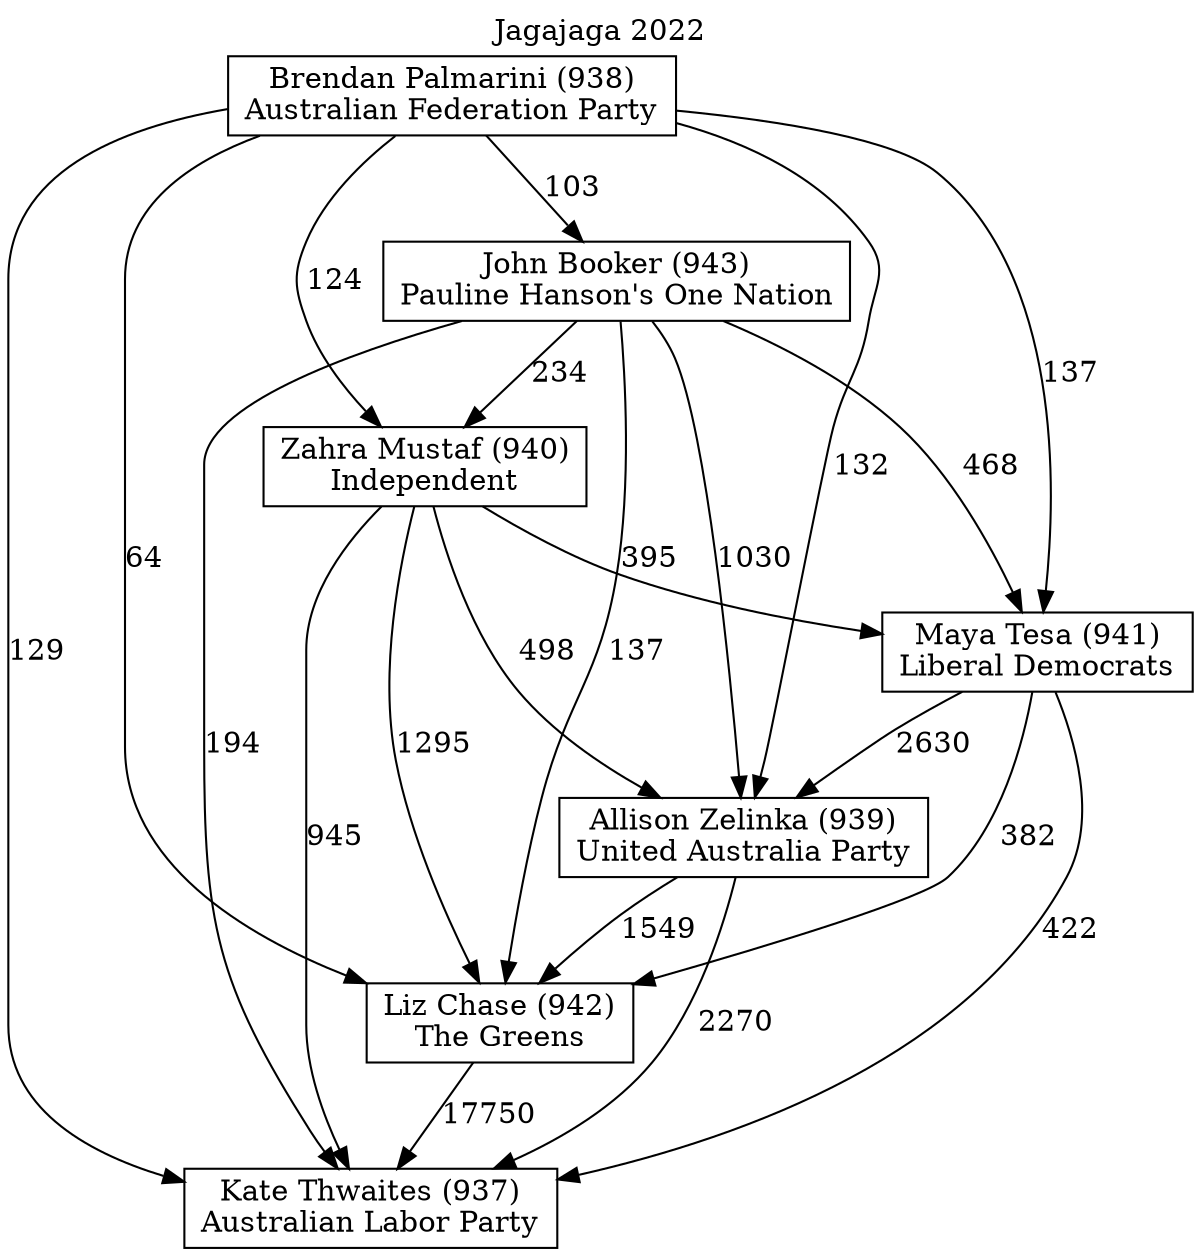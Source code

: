 // House preference flow
digraph "Kate Thwaites (937)_Jagajaga_2022" {
	graph [label="Jagajaga 2022" labelloc=t mclimit=10]
	node [shape=box]
	"Kate Thwaites (937)" [label="Kate Thwaites (937)
Australian Labor Party"]
	"Liz Chase (942)" [label="Liz Chase (942)
The Greens"]
	"Allison Zelinka (939)" [label="Allison Zelinka (939)
United Australia Party"]
	"Maya Tesa (941)" [label="Maya Tesa (941)
Liberal Democrats"]
	"Zahra Mustaf (940)" [label="Zahra Mustaf (940)
Independent"]
	"John Booker (943)" [label="John Booker (943)
Pauline Hanson's One Nation"]
	"Brendan Palmarini (938)" [label="Brendan Palmarini (938)
Australian Federation Party"]
	"Liz Chase (942)" -> "Kate Thwaites (937)" [label=17750]
	"Allison Zelinka (939)" -> "Liz Chase (942)" [label=1549]
	"Maya Tesa (941)" -> "Allison Zelinka (939)" [label=2630]
	"Zahra Mustaf (940)" -> "Maya Tesa (941)" [label=395]
	"John Booker (943)" -> "Zahra Mustaf (940)" [label=234]
	"Brendan Palmarini (938)" -> "John Booker (943)" [label=103]
	"Allison Zelinka (939)" -> "Kate Thwaites (937)" [label=2270]
	"Maya Tesa (941)" -> "Kate Thwaites (937)" [label=422]
	"Zahra Mustaf (940)" -> "Kate Thwaites (937)" [label=945]
	"John Booker (943)" -> "Kate Thwaites (937)" [label=194]
	"Brendan Palmarini (938)" -> "Kate Thwaites (937)" [label=129]
	"Brendan Palmarini (938)" -> "Zahra Mustaf (940)" [label=124]
	"John Booker (943)" -> "Maya Tesa (941)" [label=468]
	"Brendan Palmarini (938)" -> "Maya Tesa (941)" [label=137]
	"Zahra Mustaf (940)" -> "Allison Zelinka (939)" [label=498]
	"John Booker (943)" -> "Allison Zelinka (939)" [label=1030]
	"Brendan Palmarini (938)" -> "Allison Zelinka (939)" [label=132]
	"Maya Tesa (941)" -> "Liz Chase (942)" [label=382]
	"Zahra Mustaf (940)" -> "Liz Chase (942)" [label=1295]
	"John Booker (943)" -> "Liz Chase (942)" [label=137]
	"Brendan Palmarini (938)" -> "Liz Chase (942)" [label=64]
}

